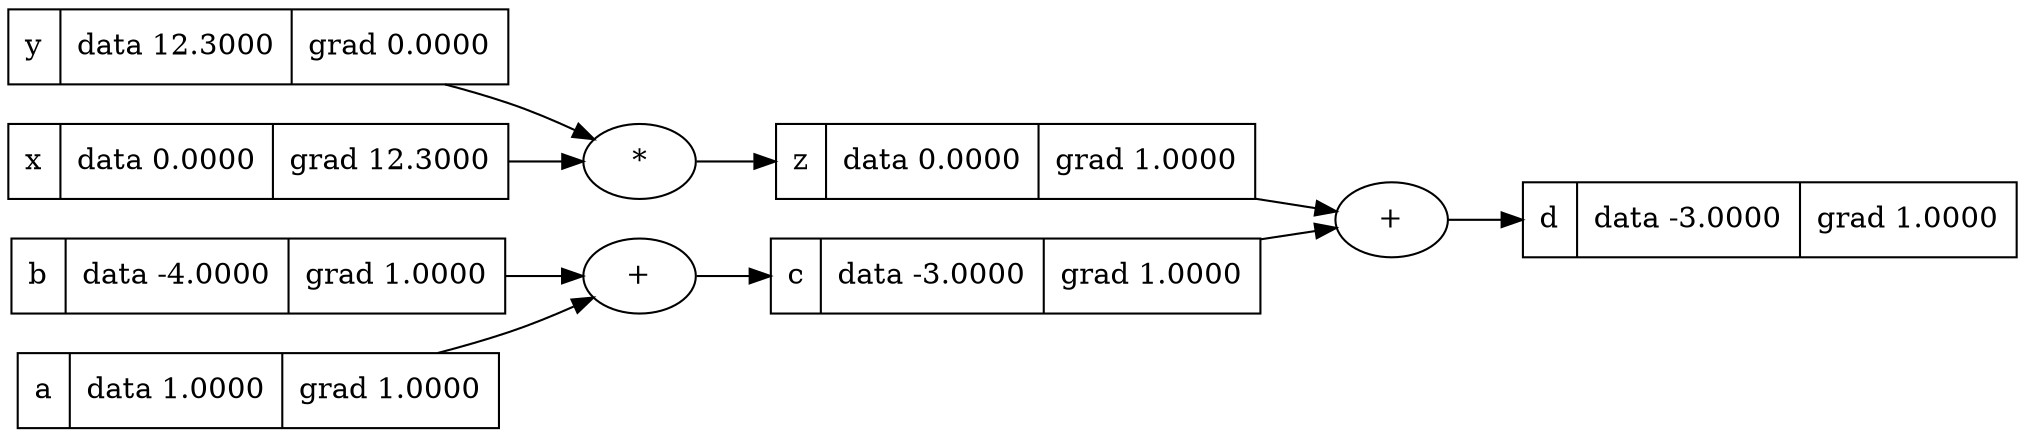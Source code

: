 digraph "computation graph" {
	graph [rankdir=LR]
	4383719488 [label="{c | data -3.0000 | grad 1.0000}" shape=record]
	"4383719488+" [label="+"]
	"4383719488+" -> 4383719488
	4377045264 [label="{b | data -4.0000 | grad 1.0000}" shape=record]
	4377046848 [label="{z | data 0.0000 | grad 1.0000}" shape=record]
	"4377046848*" [label="*"]
	"4377046848*" -> 4377046848
	4383719776 [label="{d | data -3.0000 | grad 1.0000}" shape=record]
	"4383719776+" [label="+"]
	"4383719776+" -> 4383719776
	4377045360 [label="{a | data 1.0000 | grad 1.0000}" shape=record]
	4377046944 [label="{y | data 12.3000 | grad 0.0000}" shape=record]
	4377046992 [label="{x | data 0.0000 | grad 12.3000}" shape=record]
	4383719488 -> "4383719776+"
	4377045264 -> "4383719488+"
	4377046944 -> "4377046848*"
	4377046992 -> "4377046848*"
	4377046848 -> "4383719776+"
	4377045360 -> "4383719488+"
}
